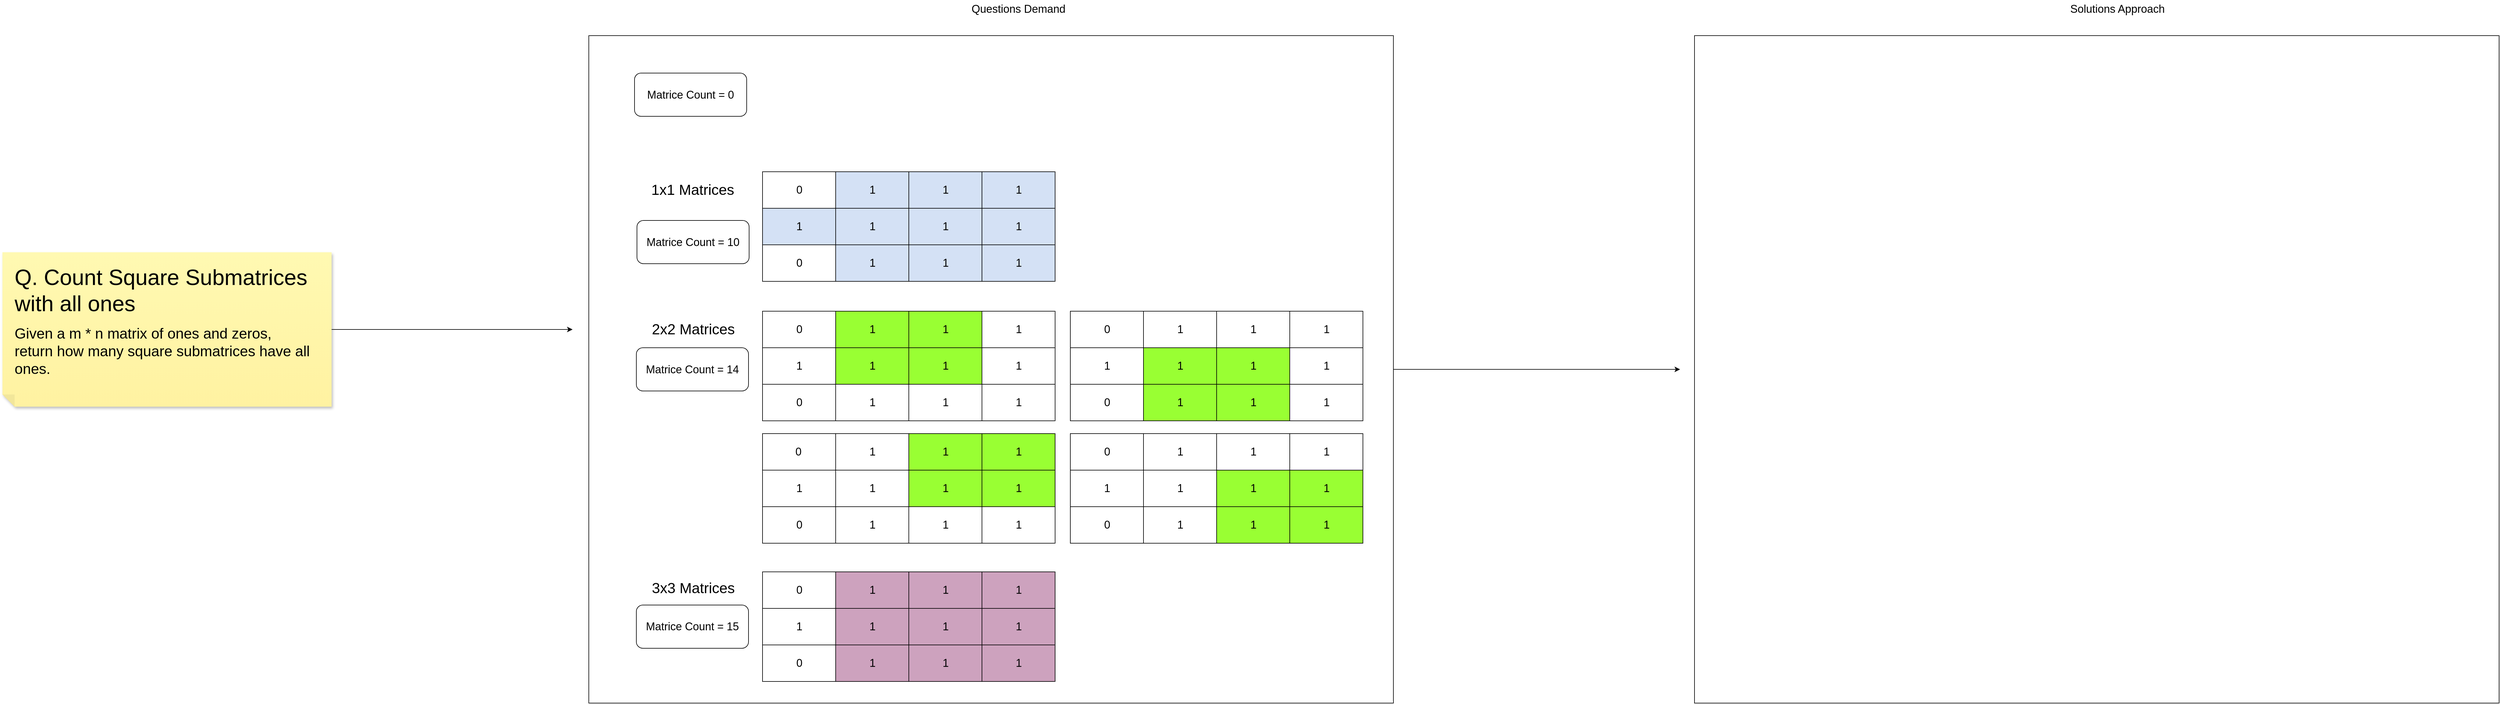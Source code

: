 <mxfile version="28.0.6">
  <diagram name="Page-1" id="ULUkzhYgD6v_UmCpMm7Z">
    <mxGraphModel dx="3225" dy="1708" grid="0" gridSize="10" guides="1" tooltips="1" connect="1" arrows="1" fold="1" page="0" pageScale="1" pageWidth="827" pageHeight="1169" math="0" shadow="0">
      <root>
        <mxCell id="0" />
        <mxCell id="1" parent="0" />
        <mxCell id="zK0bSrZWnV2F1K7VGcgv-6" value="" style="rounded=0;whiteSpace=wrap;html=1;" vertex="1" parent="1">
          <mxGeometry x="248" y="-29" width="120" height="60" as="geometry" />
        </mxCell>
        <mxCell id="zK0bSrZWnV2F1K7VGcgv-8" value="" style="rounded=0;whiteSpace=wrap;html=1;fillColor=#D4E1F5;" vertex="1" parent="1">
          <mxGeometry x="368" y="-29" width="120" height="60" as="geometry" />
        </mxCell>
        <mxCell id="zK0bSrZWnV2F1K7VGcgv-9" value="" style="rounded=0;whiteSpace=wrap;html=1;fillColor=#D4E1F5;" vertex="1" parent="1">
          <mxGeometry x="488" y="-29" width="120" height="60" as="geometry" />
        </mxCell>
        <mxCell id="zK0bSrZWnV2F1K7VGcgv-10" value="" style="rounded=0;whiteSpace=wrap;html=1;fillColor=#D4E1F5;" vertex="1" parent="1">
          <mxGeometry x="608" y="-29" width="120" height="60" as="geometry" />
        </mxCell>
        <mxCell id="zK0bSrZWnV2F1K7VGcgv-11" value="" style="rounded=0;whiteSpace=wrap;html=1;fillColor=#D4E1F5;" vertex="1" parent="1">
          <mxGeometry x="248" y="31" width="120" height="60" as="geometry" />
        </mxCell>
        <mxCell id="zK0bSrZWnV2F1K7VGcgv-12" value="" style="rounded=0;whiteSpace=wrap;html=1;fillColor=#D4E1F5;" vertex="1" parent="1">
          <mxGeometry x="368" y="31" width="120" height="60" as="geometry" />
        </mxCell>
        <mxCell id="zK0bSrZWnV2F1K7VGcgv-13" value="" style="rounded=0;whiteSpace=wrap;html=1;fillColor=#D4E1F5;" vertex="1" parent="1">
          <mxGeometry x="488" y="31" width="120" height="60" as="geometry" />
        </mxCell>
        <mxCell id="zK0bSrZWnV2F1K7VGcgv-14" value="" style="rounded=0;whiteSpace=wrap;html=1;fillColor=#D4E1F5;" vertex="1" parent="1">
          <mxGeometry x="608" y="31" width="120" height="60" as="geometry" />
        </mxCell>
        <mxCell id="zK0bSrZWnV2F1K7VGcgv-15" value="" style="rounded=0;whiteSpace=wrap;html=1;" vertex="1" parent="1">
          <mxGeometry x="248" y="91" width="120" height="60" as="geometry" />
        </mxCell>
        <mxCell id="zK0bSrZWnV2F1K7VGcgv-16" value="" style="rounded=0;whiteSpace=wrap;html=1;fillColor=#D4E1F5;" vertex="1" parent="1">
          <mxGeometry x="368" y="91" width="120" height="60" as="geometry" />
        </mxCell>
        <mxCell id="zK0bSrZWnV2F1K7VGcgv-17" value="" style="rounded=0;whiteSpace=wrap;html=1;fillColor=#D4E1F5;" vertex="1" parent="1">
          <mxGeometry x="488" y="91" width="120" height="60" as="geometry" />
        </mxCell>
        <mxCell id="zK0bSrZWnV2F1K7VGcgv-18" value="" style="rounded=0;whiteSpace=wrap;html=1;fillColor=#D4E1F5;" vertex="1" parent="1">
          <mxGeometry x="608" y="91" width="120" height="60" as="geometry" />
        </mxCell>
        <mxCell id="zK0bSrZWnV2F1K7VGcgv-19" value="&lt;font style=&quot;font-size: 18px;&quot;&gt;0&lt;/font&gt;" style="text;html=1;align=center;verticalAlign=middle;whiteSpace=wrap;rounded=0;" vertex="1" parent="1">
          <mxGeometry x="288.5" y="-13.5" width="39" height="29" as="geometry" />
        </mxCell>
        <mxCell id="zK0bSrZWnV2F1K7VGcgv-20" value="&lt;font style=&quot;font-size: 18px;&quot;&gt;1&lt;/font&gt;" style="text;html=1;align=center;verticalAlign=middle;whiteSpace=wrap;rounded=0;" vertex="1" parent="1">
          <mxGeometry x="408.5" y="-13.5" width="39" height="29" as="geometry" />
        </mxCell>
        <mxCell id="zK0bSrZWnV2F1K7VGcgv-21" value="&lt;font style=&quot;font-size: 18px;&quot;&gt;0&lt;/font&gt;" style="text;html=1;align=center;verticalAlign=middle;whiteSpace=wrap;rounded=0;" vertex="1" parent="1">
          <mxGeometry x="288.5" y="106.5" width="39" height="29" as="geometry" />
        </mxCell>
        <mxCell id="zK0bSrZWnV2F1K7VGcgv-22" value="&lt;font style=&quot;font-size: 18px;&quot;&gt;1&lt;/font&gt;" style="text;html=1;align=center;verticalAlign=middle;whiteSpace=wrap;rounded=0;" vertex="1" parent="1">
          <mxGeometry x="288.5" y="46.5" width="39" height="29" as="geometry" />
        </mxCell>
        <mxCell id="zK0bSrZWnV2F1K7VGcgv-23" value="&lt;font style=&quot;font-size: 18px;&quot;&gt;1&lt;/font&gt;" style="text;html=1;align=center;verticalAlign=middle;whiteSpace=wrap;rounded=0;" vertex="1" parent="1">
          <mxGeometry x="408.5" y="46.5" width="39" height="29" as="geometry" />
        </mxCell>
        <mxCell id="zK0bSrZWnV2F1K7VGcgv-24" value="&lt;font style=&quot;font-size: 18px;&quot;&gt;1&lt;/font&gt;" style="text;html=1;align=center;verticalAlign=middle;whiteSpace=wrap;rounded=0;" vertex="1" parent="1">
          <mxGeometry x="408.5" y="106.5" width="39" height="29" as="geometry" />
        </mxCell>
        <mxCell id="zK0bSrZWnV2F1K7VGcgv-25" value="&lt;font style=&quot;font-size: 18px;&quot;&gt;1&lt;/font&gt;" style="text;html=1;align=center;verticalAlign=middle;whiteSpace=wrap;rounded=0;" vertex="1" parent="1">
          <mxGeometry x="528.5" y="106.5" width="39" height="29" as="geometry" />
        </mxCell>
        <mxCell id="zK0bSrZWnV2F1K7VGcgv-28" value="&lt;font style=&quot;font-size: 18px;&quot;&gt;1&lt;/font&gt;" style="text;html=1;align=center;verticalAlign=middle;whiteSpace=wrap;rounded=0;" vertex="1" parent="1">
          <mxGeometry x="528.5" y="46.5" width="39" height="29" as="geometry" />
        </mxCell>
        <mxCell id="zK0bSrZWnV2F1K7VGcgv-29" value="&lt;font style=&quot;font-size: 18px;&quot;&gt;1&lt;/font&gt;" style="text;html=1;align=center;verticalAlign=middle;whiteSpace=wrap;rounded=0;" vertex="1" parent="1">
          <mxGeometry x="528.5" y="-13.5" width="39" height="29" as="geometry" />
        </mxCell>
        <mxCell id="zK0bSrZWnV2F1K7VGcgv-30" value="&lt;font style=&quot;font-size: 18px;&quot;&gt;1&lt;/font&gt;" style="text;html=1;align=center;verticalAlign=middle;whiteSpace=wrap;rounded=0;" vertex="1" parent="1">
          <mxGeometry x="648.5" y="106.5" width="39" height="29" as="geometry" />
        </mxCell>
        <mxCell id="zK0bSrZWnV2F1K7VGcgv-31" value="&lt;font style=&quot;font-size: 18px;&quot;&gt;1&lt;/font&gt;" style="text;html=1;align=center;verticalAlign=middle;whiteSpace=wrap;rounded=0;" vertex="1" parent="1">
          <mxGeometry x="648.5" y="46.5" width="39" height="29" as="geometry" />
        </mxCell>
        <mxCell id="zK0bSrZWnV2F1K7VGcgv-32" value="&lt;font style=&quot;font-size: 18px;&quot;&gt;1&lt;/font&gt;" style="text;html=1;align=center;verticalAlign=middle;whiteSpace=wrap;rounded=0;" vertex="1" parent="1">
          <mxGeometry x="648.5" y="-13.5" width="39" height="29" as="geometry" />
        </mxCell>
        <mxCell id="zK0bSrZWnV2F1K7VGcgv-33" value="" style="rounded=0;whiteSpace=wrap;html=1;" vertex="1" parent="1">
          <mxGeometry x="248" y="200" width="120" height="60" as="geometry" />
        </mxCell>
        <mxCell id="zK0bSrZWnV2F1K7VGcgv-34" value="" style="rounded=0;whiteSpace=wrap;html=1;fillColor=#99FF33;" vertex="1" parent="1">
          <mxGeometry x="368" y="200" width="120" height="60" as="geometry" />
        </mxCell>
        <mxCell id="zK0bSrZWnV2F1K7VGcgv-35" value="" style="rounded=0;whiteSpace=wrap;html=1;fillColor=#99FF33;" vertex="1" parent="1">
          <mxGeometry x="488" y="200" width="120" height="60" as="geometry" />
        </mxCell>
        <mxCell id="zK0bSrZWnV2F1K7VGcgv-36" value="" style="rounded=0;whiteSpace=wrap;html=1;" vertex="1" parent="1">
          <mxGeometry x="608" y="200" width="120" height="60" as="geometry" />
        </mxCell>
        <mxCell id="zK0bSrZWnV2F1K7VGcgv-37" value="" style="rounded=0;whiteSpace=wrap;html=1;" vertex="1" parent="1">
          <mxGeometry x="248" y="260" width="120" height="60" as="geometry" />
        </mxCell>
        <mxCell id="zK0bSrZWnV2F1K7VGcgv-38" value="" style="rounded=0;whiteSpace=wrap;html=1;fillColor=#99FF33;" vertex="1" parent="1">
          <mxGeometry x="368" y="260" width="120" height="60" as="geometry" />
        </mxCell>
        <mxCell id="zK0bSrZWnV2F1K7VGcgv-39" value="" style="rounded=0;whiteSpace=wrap;html=1;fillColor=#99FF33;" vertex="1" parent="1">
          <mxGeometry x="488" y="260" width="120" height="60" as="geometry" />
        </mxCell>
        <mxCell id="zK0bSrZWnV2F1K7VGcgv-40" value="" style="rounded=0;whiteSpace=wrap;html=1;" vertex="1" parent="1">
          <mxGeometry x="608" y="260" width="120" height="60" as="geometry" />
        </mxCell>
        <mxCell id="zK0bSrZWnV2F1K7VGcgv-41" value="" style="rounded=0;whiteSpace=wrap;html=1;" vertex="1" parent="1">
          <mxGeometry x="248" y="320" width="120" height="60" as="geometry" />
        </mxCell>
        <mxCell id="zK0bSrZWnV2F1K7VGcgv-42" value="" style="rounded=0;whiteSpace=wrap;html=1;" vertex="1" parent="1">
          <mxGeometry x="368" y="320" width="120" height="60" as="geometry" />
        </mxCell>
        <mxCell id="zK0bSrZWnV2F1K7VGcgv-43" value="" style="rounded=0;whiteSpace=wrap;html=1;" vertex="1" parent="1">
          <mxGeometry x="488" y="320" width="120" height="60" as="geometry" />
        </mxCell>
        <mxCell id="zK0bSrZWnV2F1K7VGcgv-44" value="" style="rounded=0;whiteSpace=wrap;html=1;" vertex="1" parent="1">
          <mxGeometry x="608" y="320" width="120" height="60" as="geometry" />
        </mxCell>
        <mxCell id="zK0bSrZWnV2F1K7VGcgv-45" value="&lt;font style=&quot;font-size: 18px;&quot;&gt;0&lt;/font&gt;" style="text;html=1;align=center;verticalAlign=middle;whiteSpace=wrap;rounded=0;" vertex="1" parent="1">
          <mxGeometry x="288.5" y="215.5" width="39" height="29" as="geometry" />
        </mxCell>
        <mxCell id="zK0bSrZWnV2F1K7VGcgv-46" value="&lt;font style=&quot;font-size: 18px;&quot;&gt;1&lt;/font&gt;" style="text;html=1;align=center;verticalAlign=middle;whiteSpace=wrap;rounded=0;" vertex="1" parent="1">
          <mxGeometry x="408.5" y="215.5" width="39" height="29" as="geometry" />
        </mxCell>
        <mxCell id="zK0bSrZWnV2F1K7VGcgv-47" value="&lt;font style=&quot;font-size: 18px;&quot;&gt;0&lt;/font&gt;" style="text;html=1;align=center;verticalAlign=middle;whiteSpace=wrap;rounded=0;" vertex="1" parent="1">
          <mxGeometry x="288.5" y="335.5" width="39" height="29" as="geometry" />
        </mxCell>
        <mxCell id="zK0bSrZWnV2F1K7VGcgv-48" value="&lt;font style=&quot;font-size: 18px;&quot;&gt;1&lt;/font&gt;" style="text;html=1;align=center;verticalAlign=middle;whiteSpace=wrap;rounded=0;" vertex="1" parent="1">
          <mxGeometry x="288.5" y="275.5" width="39" height="29" as="geometry" />
        </mxCell>
        <mxCell id="zK0bSrZWnV2F1K7VGcgv-49" value="&lt;font style=&quot;font-size: 18px;&quot;&gt;1&lt;/font&gt;" style="text;html=1;align=center;verticalAlign=middle;whiteSpace=wrap;rounded=0;" vertex="1" parent="1">
          <mxGeometry x="408.5" y="275.5" width="39" height="29" as="geometry" />
        </mxCell>
        <mxCell id="zK0bSrZWnV2F1K7VGcgv-50" value="&lt;font style=&quot;font-size: 18px;&quot;&gt;1&lt;/font&gt;" style="text;html=1;align=center;verticalAlign=middle;whiteSpace=wrap;rounded=0;" vertex="1" parent="1">
          <mxGeometry x="408.5" y="335.5" width="39" height="29" as="geometry" />
        </mxCell>
        <mxCell id="zK0bSrZWnV2F1K7VGcgv-51" value="&lt;font style=&quot;font-size: 18px;&quot;&gt;1&lt;/font&gt;" style="text;html=1;align=center;verticalAlign=middle;whiteSpace=wrap;rounded=0;" vertex="1" parent="1">
          <mxGeometry x="528.5" y="335.5" width="39" height="29" as="geometry" />
        </mxCell>
        <mxCell id="zK0bSrZWnV2F1K7VGcgv-52" value="&lt;font style=&quot;font-size: 18px;&quot;&gt;1&lt;/font&gt;" style="text;html=1;align=center;verticalAlign=middle;whiteSpace=wrap;rounded=0;" vertex="1" parent="1">
          <mxGeometry x="528.5" y="275.5" width="39" height="29" as="geometry" />
        </mxCell>
        <mxCell id="zK0bSrZWnV2F1K7VGcgv-53" value="&lt;font style=&quot;font-size: 18px;&quot;&gt;1&lt;/font&gt;" style="text;html=1;align=center;verticalAlign=middle;whiteSpace=wrap;rounded=0;" vertex="1" parent="1">
          <mxGeometry x="528.5" y="215.5" width="39" height="29" as="geometry" />
        </mxCell>
        <mxCell id="zK0bSrZWnV2F1K7VGcgv-54" value="&lt;font style=&quot;font-size: 18px;&quot;&gt;1&lt;/font&gt;" style="text;html=1;align=center;verticalAlign=middle;whiteSpace=wrap;rounded=0;" vertex="1" parent="1">
          <mxGeometry x="648.5" y="335.5" width="39" height="29" as="geometry" />
        </mxCell>
        <mxCell id="zK0bSrZWnV2F1K7VGcgv-55" value="&lt;font style=&quot;font-size: 18px;&quot;&gt;1&lt;/font&gt;" style="text;html=1;align=center;verticalAlign=middle;whiteSpace=wrap;rounded=0;" vertex="1" parent="1">
          <mxGeometry x="648.5" y="275.5" width="39" height="29" as="geometry" />
        </mxCell>
        <mxCell id="zK0bSrZWnV2F1K7VGcgv-56" value="&lt;font style=&quot;font-size: 18px;&quot;&gt;1&lt;/font&gt;" style="text;html=1;align=center;verticalAlign=middle;whiteSpace=wrap;rounded=0;" vertex="1" parent="1">
          <mxGeometry x="648.5" y="215.5" width="39" height="29" as="geometry" />
        </mxCell>
        <mxCell id="zK0bSrZWnV2F1K7VGcgv-57" value="" style="rounded=0;whiteSpace=wrap;html=1;" vertex="1" parent="1">
          <mxGeometry x="248" y="628" width="120" height="60" as="geometry" />
        </mxCell>
        <mxCell id="zK0bSrZWnV2F1K7VGcgv-58" value="" style="rounded=0;whiteSpace=wrap;html=1;fillColor=#CDA2BE;" vertex="1" parent="1">
          <mxGeometry x="368" y="628" width="120" height="60" as="geometry" />
        </mxCell>
        <mxCell id="zK0bSrZWnV2F1K7VGcgv-59" value="" style="rounded=0;whiteSpace=wrap;html=1;fillColor=#CDA2BE;" vertex="1" parent="1">
          <mxGeometry x="488" y="628" width="120" height="60" as="geometry" />
        </mxCell>
        <mxCell id="zK0bSrZWnV2F1K7VGcgv-60" value="" style="rounded=0;whiteSpace=wrap;html=1;fillColor=#CDA2BE;" vertex="1" parent="1">
          <mxGeometry x="608" y="628" width="120" height="60" as="geometry" />
        </mxCell>
        <mxCell id="zK0bSrZWnV2F1K7VGcgv-61" value="" style="rounded=0;whiteSpace=wrap;html=1;" vertex="1" parent="1">
          <mxGeometry x="248" y="688" width="120" height="60" as="geometry" />
        </mxCell>
        <mxCell id="zK0bSrZWnV2F1K7VGcgv-62" value="" style="rounded=0;whiteSpace=wrap;html=1;fillColor=#CDA2BE;" vertex="1" parent="1">
          <mxGeometry x="368" y="688" width="120" height="60" as="geometry" />
        </mxCell>
        <mxCell id="zK0bSrZWnV2F1K7VGcgv-63" value="" style="rounded=0;whiteSpace=wrap;html=1;fillColor=#CDA2BE;" vertex="1" parent="1">
          <mxGeometry x="488" y="688" width="120" height="60" as="geometry" />
        </mxCell>
        <mxCell id="zK0bSrZWnV2F1K7VGcgv-64" value="" style="rounded=0;whiteSpace=wrap;html=1;fillColor=#CDA2BE;" vertex="1" parent="1">
          <mxGeometry x="608" y="688" width="120" height="60" as="geometry" />
        </mxCell>
        <mxCell id="zK0bSrZWnV2F1K7VGcgv-65" value="" style="rounded=0;whiteSpace=wrap;html=1;" vertex="1" parent="1">
          <mxGeometry x="248" y="748" width="120" height="60" as="geometry" />
        </mxCell>
        <mxCell id="zK0bSrZWnV2F1K7VGcgv-66" value="" style="rounded=0;whiteSpace=wrap;html=1;fillColor=#CDA2BE;" vertex="1" parent="1">
          <mxGeometry x="368" y="748" width="120" height="60" as="geometry" />
        </mxCell>
        <mxCell id="zK0bSrZWnV2F1K7VGcgv-67" value="" style="rounded=0;whiteSpace=wrap;html=1;fillColor=#CDA2BE;" vertex="1" parent="1">
          <mxGeometry x="488" y="748" width="120" height="60" as="geometry" />
        </mxCell>
        <mxCell id="zK0bSrZWnV2F1K7VGcgv-68" value="" style="rounded=0;whiteSpace=wrap;html=1;fillColor=#CDA2BE;" vertex="1" parent="1">
          <mxGeometry x="608" y="748" width="120" height="60" as="geometry" />
        </mxCell>
        <mxCell id="zK0bSrZWnV2F1K7VGcgv-69" value="&lt;font style=&quot;font-size: 18px;&quot;&gt;0&lt;/font&gt;" style="text;html=1;align=center;verticalAlign=middle;whiteSpace=wrap;rounded=0;" vertex="1" parent="1">
          <mxGeometry x="288.5" y="643.5" width="39" height="29" as="geometry" />
        </mxCell>
        <mxCell id="zK0bSrZWnV2F1K7VGcgv-70" value="&lt;font style=&quot;font-size: 18px;&quot;&gt;1&lt;/font&gt;" style="text;html=1;align=center;verticalAlign=middle;whiteSpace=wrap;rounded=0;" vertex="1" parent="1">
          <mxGeometry x="408.5" y="643.5" width="39" height="29" as="geometry" />
        </mxCell>
        <mxCell id="zK0bSrZWnV2F1K7VGcgv-71" value="&lt;font style=&quot;font-size: 18px;&quot;&gt;0&lt;/font&gt;" style="text;html=1;align=center;verticalAlign=middle;whiteSpace=wrap;rounded=0;" vertex="1" parent="1">
          <mxGeometry x="288.5" y="763.5" width="39" height="29" as="geometry" />
        </mxCell>
        <mxCell id="zK0bSrZWnV2F1K7VGcgv-72" value="&lt;font style=&quot;font-size: 18px;&quot;&gt;1&lt;/font&gt;" style="text;html=1;align=center;verticalAlign=middle;whiteSpace=wrap;rounded=0;" vertex="1" parent="1">
          <mxGeometry x="288.5" y="703.5" width="39" height="29" as="geometry" />
        </mxCell>
        <mxCell id="zK0bSrZWnV2F1K7VGcgv-73" value="&lt;font style=&quot;font-size: 18px;&quot;&gt;1&lt;/font&gt;" style="text;html=1;align=center;verticalAlign=middle;whiteSpace=wrap;rounded=0;" vertex="1" parent="1">
          <mxGeometry x="408.5" y="703.5" width="39" height="29" as="geometry" />
        </mxCell>
        <mxCell id="zK0bSrZWnV2F1K7VGcgv-74" value="&lt;font style=&quot;font-size: 18px;&quot;&gt;1&lt;/font&gt;" style="text;html=1;align=center;verticalAlign=middle;whiteSpace=wrap;rounded=0;" vertex="1" parent="1">
          <mxGeometry x="408.5" y="763.5" width="39" height="29" as="geometry" />
        </mxCell>
        <mxCell id="zK0bSrZWnV2F1K7VGcgv-75" value="&lt;font style=&quot;font-size: 18px;&quot;&gt;1&lt;/font&gt;" style="text;html=1;align=center;verticalAlign=middle;whiteSpace=wrap;rounded=0;" vertex="1" parent="1">
          <mxGeometry x="528.5" y="763.5" width="39" height="29" as="geometry" />
        </mxCell>
        <mxCell id="zK0bSrZWnV2F1K7VGcgv-76" value="&lt;font style=&quot;font-size: 18px;&quot;&gt;1&lt;/font&gt;" style="text;html=1;align=center;verticalAlign=middle;whiteSpace=wrap;rounded=0;" vertex="1" parent="1">
          <mxGeometry x="528.5" y="703.5" width="39" height="29" as="geometry" />
        </mxCell>
        <mxCell id="zK0bSrZWnV2F1K7VGcgv-77" value="&lt;font style=&quot;font-size: 18px;&quot;&gt;1&lt;/font&gt;" style="text;html=1;align=center;verticalAlign=middle;whiteSpace=wrap;rounded=0;" vertex="1" parent="1">
          <mxGeometry x="528.5" y="643.5" width="39" height="29" as="geometry" />
        </mxCell>
        <mxCell id="zK0bSrZWnV2F1K7VGcgv-78" value="&lt;font style=&quot;font-size: 18px;&quot;&gt;1&lt;/font&gt;" style="text;html=1;align=center;verticalAlign=middle;whiteSpace=wrap;rounded=0;" vertex="1" parent="1">
          <mxGeometry x="648.5" y="763.5" width="39" height="29" as="geometry" />
        </mxCell>
        <mxCell id="zK0bSrZWnV2F1K7VGcgv-79" value="&lt;font style=&quot;font-size: 18px;&quot;&gt;1&lt;/font&gt;" style="text;html=1;align=center;verticalAlign=middle;whiteSpace=wrap;rounded=0;" vertex="1" parent="1">
          <mxGeometry x="648.5" y="703.5" width="39" height="29" as="geometry" />
        </mxCell>
        <mxCell id="zK0bSrZWnV2F1K7VGcgv-80" value="&lt;font style=&quot;font-size: 18px;&quot;&gt;1&lt;/font&gt;" style="text;html=1;align=center;verticalAlign=middle;whiteSpace=wrap;rounded=0;" vertex="1" parent="1">
          <mxGeometry x="648.5" y="643.5" width="39" height="29" as="geometry" />
        </mxCell>
        <mxCell id="zK0bSrZWnV2F1K7VGcgv-129" value="" style="rounded=0;whiteSpace=wrap;html=1;" vertex="1" parent="1">
          <mxGeometry x="753" y="200" width="120" height="60" as="geometry" />
        </mxCell>
        <mxCell id="zK0bSrZWnV2F1K7VGcgv-130" value="" style="rounded=0;whiteSpace=wrap;html=1;" vertex="1" parent="1">
          <mxGeometry x="873" y="200" width="120" height="60" as="geometry" />
        </mxCell>
        <mxCell id="zK0bSrZWnV2F1K7VGcgv-131" value="" style="rounded=0;whiteSpace=wrap;html=1;" vertex="1" parent="1">
          <mxGeometry x="993" y="200" width="120" height="60" as="geometry" />
        </mxCell>
        <mxCell id="zK0bSrZWnV2F1K7VGcgv-132" value="" style="rounded=0;whiteSpace=wrap;html=1;" vertex="1" parent="1">
          <mxGeometry x="1113" y="200" width="120" height="60" as="geometry" />
        </mxCell>
        <mxCell id="zK0bSrZWnV2F1K7VGcgv-133" value="" style="rounded=0;whiteSpace=wrap;html=1;" vertex="1" parent="1">
          <mxGeometry x="753" y="260" width="120" height="60" as="geometry" />
        </mxCell>
        <mxCell id="zK0bSrZWnV2F1K7VGcgv-134" value="" style="rounded=0;whiteSpace=wrap;html=1;fillColor=#99FF33;" vertex="1" parent="1">
          <mxGeometry x="873" y="260" width="120" height="60" as="geometry" />
        </mxCell>
        <mxCell id="zK0bSrZWnV2F1K7VGcgv-135" value="" style="rounded=0;whiteSpace=wrap;html=1;fillColor=#99FF33;" vertex="1" parent="1">
          <mxGeometry x="993" y="260" width="120" height="60" as="geometry" />
        </mxCell>
        <mxCell id="zK0bSrZWnV2F1K7VGcgv-136" value="" style="rounded=0;whiteSpace=wrap;html=1;" vertex="1" parent="1">
          <mxGeometry x="1113" y="260" width="120" height="60" as="geometry" />
        </mxCell>
        <mxCell id="zK0bSrZWnV2F1K7VGcgv-137" value="" style="rounded=0;whiteSpace=wrap;html=1;" vertex="1" parent="1">
          <mxGeometry x="753" y="320" width="120" height="60" as="geometry" />
        </mxCell>
        <mxCell id="zK0bSrZWnV2F1K7VGcgv-138" value="" style="rounded=0;whiteSpace=wrap;html=1;fillColor=#99FF33;" vertex="1" parent="1">
          <mxGeometry x="873" y="320" width="120" height="60" as="geometry" />
        </mxCell>
        <mxCell id="zK0bSrZWnV2F1K7VGcgv-139" value="" style="rounded=0;whiteSpace=wrap;html=1;fillColor=#99FF33;" vertex="1" parent="1">
          <mxGeometry x="993" y="320" width="120" height="60" as="geometry" />
        </mxCell>
        <mxCell id="zK0bSrZWnV2F1K7VGcgv-140" value="" style="rounded=0;whiteSpace=wrap;html=1;" vertex="1" parent="1">
          <mxGeometry x="1113" y="320" width="120" height="60" as="geometry" />
        </mxCell>
        <mxCell id="zK0bSrZWnV2F1K7VGcgv-141" value="&lt;font style=&quot;font-size: 18px;&quot;&gt;0&lt;/font&gt;" style="text;html=1;align=center;verticalAlign=middle;whiteSpace=wrap;rounded=0;" vertex="1" parent="1">
          <mxGeometry x="793.5" y="215.5" width="39" height="29" as="geometry" />
        </mxCell>
        <mxCell id="zK0bSrZWnV2F1K7VGcgv-142" value="&lt;font style=&quot;font-size: 18px;&quot;&gt;1&lt;/font&gt;" style="text;html=1;align=center;verticalAlign=middle;whiteSpace=wrap;rounded=0;" vertex="1" parent="1">
          <mxGeometry x="913.5" y="215.5" width="39" height="29" as="geometry" />
        </mxCell>
        <mxCell id="zK0bSrZWnV2F1K7VGcgv-143" value="&lt;font style=&quot;font-size: 18px;&quot;&gt;0&lt;/font&gt;" style="text;html=1;align=center;verticalAlign=middle;whiteSpace=wrap;rounded=0;" vertex="1" parent="1">
          <mxGeometry x="793.5" y="335.5" width="39" height="29" as="geometry" />
        </mxCell>
        <mxCell id="zK0bSrZWnV2F1K7VGcgv-144" value="&lt;font style=&quot;font-size: 18px;&quot;&gt;1&lt;/font&gt;" style="text;html=1;align=center;verticalAlign=middle;whiteSpace=wrap;rounded=0;" vertex="1" parent="1">
          <mxGeometry x="793.5" y="275.5" width="39" height="29" as="geometry" />
        </mxCell>
        <mxCell id="zK0bSrZWnV2F1K7VGcgv-145" value="&lt;font style=&quot;font-size: 18px;&quot;&gt;1&lt;/font&gt;" style="text;html=1;align=center;verticalAlign=middle;whiteSpace=wrap;rounded=0;" vertex="1" parent="1">
          <mxGeometry x="913.5" y="275.5" width="39" height="29" as="geometry" />
        </mxCell>
        <mxCell id="zK0bSrZWnV2F1K7VGcgv-146" value="&lt;font style=&quot;font-size: 18px;&quot;&gt;1&lt;/font&gt;" style="text;html=1;align=center;verticalAlign=middle;whiteSpace=wrap;rounded=0;" vertex="1" parent="1">
          <mxGeometry x="913.5" y="335.5" width="39" height="29" as="geometry" />
        </mxCell>
        <mxCell id="zK0bSrZWnV2F1K7VGcgv-147" value="&lt;font style=&quot;font-size: 18px;&quot;&gt;1&lt;/font&gt;" style="text;html=1;align=center;verticalAlign=middle;whiteSpace=wrap;rounded=0;" vertex="1" parent="1">
          <mxGeometry x="1033.5" y="335.5" width="39" height="29" as="geometry" />
        </mxCell>
        <mxCell id="zK0bSrZWnV2F1K7VGcgv-148" value="&lt;font style=&quot;font-size: 18px;&quot;&gt;1&lt;/font&gt;" style="text;html=1;align=center;verticalAlign=middle;whiteSpace=wrap;rounded=0;" vertex="1" parent="1">
          <mxGeometry x="1033.5" y="275.5" width="39" height="29" as="geometry" />
        </mxCell>
        <mxCell id="zK0bSrZWnV2F1K7VGcgv-149" value="&lt;font style=&quot;font-size: 18px;&quot;&gt;1&lt;/font&gt;" style="text;html=1;align=center;verticalAlign=middle;whiteSpace=wrap;rounded=0;" vertex="1" parent="1">
          <mxGeometry x="1033.5" y="215.5" width="39" height="29" as="geometry" />
        </mxCell>
        <mxCell id="zK0bSrZWnV2F1K7VGcgv-150" value="&lt;font style=&quot;font-size: 18px;&quot;&gt;1&lt;/font&gt;" style="text;html=1;align=center;verticalAlign=middle;whiteSpace=wrap;rounded=0;" vertex="1" parent="1">
          <mxGeometry x="1153.5" y="335.5" width="39" height="29" as="geometry" />
        </mxCell>
        <mxCell id="zK0bSrZWnV2F1K7VGcgv-151" value="&lt;font style=&quot;font-size: 18px;&quot;&gt;1&lt;/font&gt;" style="text;html=1;align=center;verticalAlign=middle;whiteSpace=wrap;rounded=0;" vertex="1" parent="1">
          <mxGeometry x="1153.5" y="275.5" width="39" height="29" as="geometry" />
        </mxCell>
        <mxCell id="zK0bSrZWnV2F1K7VGcgv-152" value="&lt;font style=&quot;font-size: 18px;&quot;&gt;1&lt;/font&gt;" style="text;html=1;align=center;verticalAlign=middle;whiteSpace=wrap;rounded=0;" vertex="1" parent="1">
          <mxGeometry x="1153.5" y="215.5" width="39" height="29" as="geometry" />
        </mxCell>
        <mxCell id="zK0bSrZWnV2F1K7VGcgv-177" value="" style="rounded=0;whiteSpace=wrap;html=1;" vertex="1" parent="1">
          <mxGeometry x="248" y="401" width="120" height="60" as="geometry" />
        </mxCell>
        <mxCell id="zK0bSrZWnV2F1K7VGcgv-178" value="" style="rounded=0;whiteSpace=wrap;html=1;" vertex="1" parent="1">
          <mxGeometry x="368" y="401" width="120" height="60" as="geometry" />
        </mxCell>
        <mxCell id="zK0bSrZWnV2F1K7VGcgv-179" value="" style="rounded=0;whiteSpace=wrap;html=1;fillColor=#99FF33;" vertex="1" parent="1">
          <mxGeometry x="488" y="401" width="120" height="60" as="geometry" />
        </mxCell>
        <mxCell id="zK0bSrZWnV2F1K7VGcgv-180" value="" style="rounded=0;whiteSpace=wrap;html=1;fillColor=#99FF33;" vertex="1" parent="1">
          <mxGeometry x="608" y="401" width="120" height="60" as="geometry" />
        </mxCell>
        <mxCell id="zK0bSrZWnV2F1K7VGcgv-181" value="" style="rounded=0;whiteSpace=wrap;html=1;" vertex="1" parent="1">
          <mxGeometry x="248" y="461" width="120" height="60" as="geometry" />
        </mxCell>
        <mxCell id="zK0bSrZWnV2F1K7VGcgv-182" value="" style="rounded=0;whiteSpace=wrap;html=1;" vertex="1" parent="1">
          <mxGeometry x="368" y="461" width="120" height="60" as="geometry" />
        </mxCell>
        <mxCell id="zK0bSrZWnV2F1K7VGcgv-183" value="" style="rounded=0;whiteSpace=wrap;html=1;fillColor=#99FF33;" vertex="1" parent="1">
          <mxGeometry x="488" y="461" width="120" height="60" as="geometry" />
        </mxCell>
        <mxCell id="zK0bSrZWnV2F1K7VGcgv-184" value="" style="rounded=0;whiteSpace=wrap;html=1;fillColor=#99FF33;" vertex="1" parent="1">
          <mxGeometry x="608" y="461" width="120" height="60" as="geometry" />
        </mxCell>
        <mxCell id="zK0bSrZWnV2F1K7VGcgv-185" value="" style="rounded=0;whiteSpace=wrap;html=1;" vertex="1" parent="1">
          <mxGeometry x="248" y="521" width="120" height="60" as="geometry" />
        </mxCell>
        <mxCell id="zK0bSrZWnV2F1K7VGcgv-186" value="" style="rounded=0;whiteSpace=wrap;html=1;" vertex="1" parent="1">
          <mxGeometry x="368" y="521" width="120" height="60" as="geometry" />
        </mxCell>
        <mxCell id="zK0bSrZWnV2F1K7VGcgv-187" value="" style="rounded=0;whiteSpace=wrap;html=1;" vertex="1" parent="1">
          <mxGeometry x="488" y="521" width="120" height="60" as="geometry" />
        </mxCell>
        <mxCell id="zK0bSrZWnV2F1K7VGcgv-188" value="" style="rounded=0;whiteSpace=wrap;html=1;" vertex="1" parent="1">
          <mxGeometry x="608" y="521" width="120" height="60" as="geometry" />
        </mxCell>
        <mxCell id="zK0bSrZWnV2F1K7VGcgv-189" value="&lt;font style=&quot;font-size: 18px;&quot;&gt;0&lt;/font&gt;" style="text;html=1;align=center;verticalAlign=middle;whiteSpace=wrap;rounded=0;" vertex="1" parent="1">
          <mxGeometry x="288.5" y="416.5" width="35.5" height="29" as="geometry" />
        </mxCell>
        <mxCell id="zK0bSrZWnV2F1K7VGcgv-190" value="&lt;font style=&quot;font-size: 18px;&quot;&gt;1&lt;/font&gt;" style="text;html=1;align=center;verticalAlign=middle;whiteSpace=wrap;rounded=0;" vertex="1" parent="1">
          <mxGeometry x="408.5" y="416.5" width="39" height="29" as="geometry" />
        </mxCell>
        <mxCell id="zK0bSrZWnV2F1K7VGcgv-191" value="&lt;font style=&quot;font-size: 18px;&quot;&gt;0&lt;/font&gt;" style="text;html=1;align=center;verticalAlign=middle;whiteSpace=wrap;rounded=0;" vertex="1" parent="1">
          <mxGeometry x="288.5" y="536.5" width="39" height="29" as="geometry" />
        </mxCell>
        <mxCell id="zK0bSrZWnV2F1K7VGcgv-192" value="&lt;font style=&quot;font-size: 18px;&quot;&gt;1&lt;/font&gt;" style="text;html=1;align=center;verticalAlign=middle;whiteSpace=wrap;rounded=0;" vertex="1" parent="1">
          <mxGeometry x="288.5" y="476.5" width="39" height="29" as="geometry" />
        </mxCell>
        <mxCell id="zK0bSrZWnV2F1K7VGcgv-193" value="&lt;font style=&quot;font-size: 18px;&quot;&gt;1&lt;/font&gt;" style="text;html=1;align=center;verticalAlign=middle;whiteSpace=wrap;rounded=0;" vertex="1" parent="1">
          <mxGeometry x="408.5" y="476.5" width="39" height="29" as="geometry" />
        </mxCell>
        <mxCell id="zK0bSrZWnV2F1K7VGcgv-194" value="&lt;font style=&quot;font-size: 18px;&quot;&gt;1&lt;/font&gt;" style="text;html=1;align=center;verticalAlign=middle;whiteSpace=wrap;rounded=0;" vertex="1" parent="1">
          <mxGeometry x="408.5" y="536.5" width="39" height="29" as="geometry" />
        </mxCell>
        <mxCell id="zK0bSrZWnV2F1K7VGcgv-195" value="&lt;font style=&quot;font-size: 18px;&quot;&gt;1&lt;/font&gt;" style="text;html=1;align=center;verticalAlign=middle;whiteSpace=wrap;rounded=0;" vertex="1" parent="1">
          <mxGeometry x="528.5" y="536.5" width="39" height="29" as="geometry" />
        </mxCell>
        <mxCell id="zK0bSrZWnV2F1K7VGcgv-196" value="&lt;font style=&quot;font-size: 18px;&quot;&gt;1&lt;/font&gt;" style="text;html=1;align=center;verticalAlign=middle;whiteSpace=wrap;rounded=0;" vertex="1" parent="1">
          <mxGeometry x="528.5" y="476.5" width="39" height="29" as="geometry" />
        </mxCell>
        <mxCell id="zK0bSrZWnV2F1K7VGcgv-197" value="&lt;font style=&quot;font-size: 18px;&quot;&gt;1&lt;/font&gt;" style="text;html=1;align=center;verticalAlign=middle;whiteSpace=wrap;rounded=0;" vertex="1" parent="1">
          <mxGeometry x="528.5" y="416.5" width="39" height="29" as="geometry" />
        </mxCell>
        <mxCell id="zK0bSrZWnV2F1K7VGcgv-198" value="&lt;font style=&quot;font-size: 18px;&quot;&gt;1&lt;/font&gt;" style="text;html=1;align=center;verticalAlign=middle;whiteSpace=wrap;rounded=0;" vertex="1" parent="1">
          <mxGeometry x="648.5" y="536.5" width="39" height="29" as="geometry" />
        </mxCell>
        <mxCell id="zK0bSrZWnV2F1K7VGcgv-199" value="&lt;font style=&quot;font-size: 18px;&quot;&gt;1&lt;/font&gt;" style="text;html=1;align=center;verticalAlign=middle;whiteSpace=wrap;rounded=0;" vertex="1" parent="1">
          <mxGeometry x="648.5" y="476.5" width="39" height="29" as="geometry" />
        </mxCell>
        <mxCell id="zK0bSrZWnV2F1K7VGcgv-200" value="&lt;font style=&quot;font-size: 18px;&quot;&gt;1&lt;/font&gt;" style="text;html=1;align=center;verticalAlign=middle;whiteSpace=wrap;rounded=0;" vertex="1" parent="1">
          <mxGeometry x="648.5" y="416.5" width="39" height="29" as="geometry" />
        </mxCell>
        <mxCell id="zK0bSrZWnV2F1K7VGcgv-201" value="" style="rounded=0;whiteSpace=wrap;html=1;" vertex="1" parent="1">
          <mxGeometry x="753" y="401" width="120" height="60" as="geometry" />
        </mxCell>
        <mxCell id="zK0bSrZWnV2F1K7VGcgv-202" value="" style="rounded=0;whiteSpace=wrap;html=1;" vertex="1" parent="1">
          <mxGeometry x="873" y="401" width="120" height="60" as="geometry" />
        </mxCell>
        <mxCell id="zK0bSrZWnV2F1K7VGcgv-203" value="" style="rounded=0;whiteSpace=wrap;html=1;" vertex="1" parent="1">
          <mxGeometry x="993" y="401" width="120" height="60" as="geometry" />
        </mxCell>
        <mxCell id="zK0bSrZWnV2F1K7VGcgv-204" value="" style="rounded=0;whiteSpace=wrap;html=1;" vertex="1" parent="1">
          <mxGeometry x="1113" y="401" width="120" height="60" as="geometry" />
        </mxCell>
        <mxCell id="zK0bSrZWnV2F1K7VGcgv-205" value="" style="rounded=0;whiteSpace=wrap;html=1;" vertex="1" parent="1">
          <mxGeometry x="753" y="461" width="120" height="60" as="geometry" />
        </mxCell>
        <mxCell id="zK0bSrZWnV2F1K7VGcgv-206" value="" style="rounded=0;whiteSpace=wrap;html=1;" vertex="1" parent="1">
          <mxGeometry x="873" y="461" width="120" height="60" as="geometry" />
        </mxCell>
        <mxCell id="zK0bSrZWnV2F1K7VGcgv-207" value="" style="rounded=0;whiteSpace=wrap;html=1;fillColor=#99FF33;" vertex="1" parent="1">
          <mxGeometry x="993" y="461" width="120" height="60" as="geometry" />
        </mxCell>
        <mxCell id="zK0bSrZWnV2F1K7VGcgv-208" value="" style="rounded=0;whiteSpace=wrap;html=1;fillColor=#99FF33;" vertex="1" parent="1">
          <mxGeometry x="1113" y="461" width="120" height="60" as="geometry" />
        </mxCell>
        <mxCell id="zK0bSrZWnV2F1K7VGcgv-209" value="" style="rounded=0;whiteSpace=wrap;html=1;" vertex="1" parent="1">
          <mxGeometry x="753" y="521" width="120" height="60" as="geometry" />
        </mxCell>
        <mxCell id="zK0bSrZWnV2F1K7VGcgv-210" value="" style="rounded=0;whiteSpace=wrap;html=1;" vertex="1" parent="1">
          <mxGeometry x="873" y="521" width="120" height="60" as="geometry" />
        </mxCell>
        <mxCell id="zK0bSrZWnV2F1K7VGcgv-211" value="" style="rounded=0;whiteSpace=wrap;html=1;fillColor=#99FF33;" vertex="1" parent="1">
          <mxGeometry x="993" y="521" width="120" height="60" as="geometry" />
        </mxCell>
        <mxCell id="zK0bSrZWnV2F1K7VGcgv-212" value="" style="rounded=0;whiteSpace=wrap;html=1;fillColor=#99FF33;" vertex="1" parent="1">
          <mxGeometry x="1113" y="521" width="120" height="60" as="geometry" />
        </mxCell>
        <mxCell id="zK0bSrZWnV2F1K7VGcgv-213" value="&lt;font style=&quot;font-size: 18px;&quot;&gt;0&lt;/font&gt;" style="text;html=1;align=center;verticalAlign=middle;whiteSpace=wrap;rounded=0;" vertex="1" parent="1">
          <mxGeometry x="793.5" y="416.5" width="39" height="29" as="geometry" />
        </mxCell>
        <mxCell id="zK0bSrZWnV2F1K7VGcgv-214" value="&lt;font style=&quot;font-size: 18px;&quot;&gt;1&lt;/font&gt;" style="text;html=1;align=center;verticalAlign=middle;whiteSpace=wrap;rounded=0;" vertex="1" parent="1">
          <mxGeometry x="913.5" y="416.5" width="39" height="29" as="geometry" />
        </mxCell>
        <mxCell id="zK0bSrZWnV2F1K7VGcgv-215" value="&lt;font style=&quot;font-size: 18px;&quot;&gt;0&lt;/font&gt;" style="text;html=1;align=center;verticalAlign=middle;whiteSpace=wrap;rounded=0;" vertex="1" parent="1">
          <mxGeometry x="793.5" y="536.5" width="39" height="29" as="geometry" />
        </mxCell>
        <mxCell id="zK0bSrZWnV2F1K7VGcgv-216" value="&lt;font style=&quot;font-size: 18px;&quot;&gt;1&lt;/font&gt;" style="text;html=1;align=center;verticalAlign=middle;whiteSpace=wrap;rounded=0;" vertex="1" parent="1">
          <mxGeometry x="793.5" y="476.5" width="39" height="29" as="geometry" />
        </mxCell>
        <mxCell id="zK0bSrZWnV2F1K7VGcgv-217" value="&lt;font style=&quot;font-size: 18px;&quot;&gt;1&lt;/font&gt;" style="text;html=1;align=center;verticalAlign=middle;whiteSpace=wrap;rounded=0;" vertex="1" parent="1">
          <mxGeometry x="913.5" y="476.5" width="39" height="29" as="geometry" />
        </mxCell>
        <mxCell id="zK0bSrZWnV2F1K7VGcgv-218" value="&lt;font style=&quot;font-size: 18px;&quot;&gt;1&lt;/font&gt;" style="text;html=1;align=center;verticalAlign=middle;whiteSpace=wrap;rounded=0;" vertex="1" parent="1">
          <mxGeometry x="913.5" y="536.5" width="39" height="29" as="geometry" />
        </mxCell>
        <mxCell id="zK0bSrZWnV2F1K7VGcgv-219" value="&lt;font style=&quot;font-size: 18px;&quot;&gt;1&lt;/font&gt;" style="text;html=1;align=center;verticalAlign=middle;whiteSpace=wrap;rounded=0;" vertex="1" parent="1">
          <mxGeometry x="1033.5" y="536.5" width="39" height="29" as="geometry" />
        </mxCell>
        <mxCell id="zK0bSrZWnV2F1K7VGcgv-220" value="&lt;font style=&quot;font-size: 18px;&quot;&gt;1&lt;/font&gt;" style="text;html=1;align=center;verticalAlign=middle;whiteSpace=wrap;rounded=0;" vertex="1" parent="1">
          <mxGeometry x="1033.5" y="476.5" width="39" height="29" as="geometry" />
        </mxCell>
        <mxCell id="zK0bSrZWnV2F1K7VGcgv-221" value="&lt;font style=&quot;font-size: 18px;&quot;&gt;1&lt;/font&gt;" style="text;html=1;align=center;verticalAlign=middle;whiteSpace=wrap;rounded=0;" vertex="1" parent="1">
          <mxGeometry x="1033.5" y="416.5" width="39" height="29" as="geometry" />
        </mxCell>
        <mxCell id="zK0bSrZWnV2F1K7VGcgv-222" value="&lt;font style=&quot;font-size: 18px;&quot;&gt;1&lt;/font&gt;" style="text;html=1;align=center;verticalAlign=middle;whiteSpace=wrap;rounded=0;" vertex="1" parent="1">
          <mxGeometry x="1153.5" y="536.5" width="39" height="29" as="geometry" />
        </mxCell>
        <mxCell id="zK0bSrZWnV2F1K7VGcgv-223" value="&lt;font style=&quot;font-size: 18px;&quot;&gt;1&lt;/font&gt;" style="text;html=1;align=center;verticalAlign=middle;whiteSpace=wrap;rounded=0;" vertex="1" parent="1">
          <mxGeometry x="1153.5" y="476.5" width="39" height="29" as="geometry" />
        </mxCell>
        <mxCell id="zK0bSrZWnV2F1K7VGcgv-224" value="&lt;font style=&quot;font-size: 18px;&quot;&gt;1&lt;/font&gt;" style="text;html=1;align=center;verticalAlign=middle;whiteSpace=wrap;rounded=0;" vertex="1" parent="1">
          <mxGeometry x="1153.5" y="416.5" width="39" height="29" as="geometry" />
        </mxCell>
        <mxCell id="zK0bSrZWnV2F1K7VGcgv-225" value="&lt;font style=&quot;font-size: 24px;&quot;&gt;1x1 Matrices&lt;/font&gt;" style="text;html=1;align=center;verticalAlign=middle;resizable=0;points=[];autosize=1;strokeColor=none;fillColor=none;" vertex="1" parent="1">
          <mxGeometry x="56" y="-19.5" width="154" height="41" as="geometry" />
        </mxCell>
        <mxCell id="zK0bSrZWnV2F1K7VGcgv-226" value="&lt;font style=&quot;font-size: 24px;&quot;&gt;2x2 Matrices&lt;/font&gt;" style="text;html=1;align=center;verticalAlign=middle;resizable=0;points=[];autosize=1;strokeColor=none;fillColor=none;" vertex="1" parent="1">
          <mxGeometry x="57" y="209.5" width="154" height="41" as="geometry" />
        </mxCell>
        <mxCell id="zK0bSrZWnV2F1K7VGcgv-227" value="&lt;font style=&quot;font-size: 24px;&quot;&gt;3x3 Matrices&lt;/font&gt;" style="text;html=1;align=center;verticalAlign=middle;resizable=0;points=[];autosize=1;strokeColor=none;fillColor=none;" vertex="1" parent="1">
          <mxGeometry x="57" y="634" width="154" height="41" as="geometry" />
        </mxCell>
        <mxCell id="zK0bSrZWnV2F1K7VGcgv-229" value="&lt;font style=&quot;font-size: 18px;&quot;&gt;Matrice Count = 0&lt;/font&gt;" style="rounded=1;whiteSpace=wrap;html=1;" vertex="1" parent="1">
          <mxGeometry x="38" y="-191" width="184" height="71" as="geometry" />
        </mxCell>
        <mxCell id="zK0bSrZWnV2F1K7VGcgv-230" value="&lt;font style=&quot;font-size: 18px;&quot;&gt;Matrice Count = 10&lt;/font&gt;" style="rounded=1;whiteSpace=wrap;html=1;" vertex="1" parent="1">
          <mxGeometry x="42" y="51" width="184" height="71" as="geometry" />
        </mxCell>
        <mxCell id="zK0bSrZWnV2F1K7VGcgv-231" value="&lt;font style=&quot;font-size: 18px;&quot;&gt;Matrice Count = 14&lt;/font&gt;" style="rounded=1;whiteSpace=wrap;html=1;" vertex="1" parent="1">
          <mxGeometry x="41" y="260" width="184" height="71" as="geometry" />
        </mxCell>
        <mxCell id="zK0bSrZWnV2F1K7VGcgv-232" value="&lt;font style=&quot;font-size: 18px;&quot;&gt;Matrice Count = 15&lt;/font&gt;" style="rounded=1;whiteSpace=wrap;html=1;" vertex="1" parent="1">
          <mxGeometry x="41" y="682.5" width="184" height="71" as="geometry" />
        </mxCell>
        <mxCell id="zK0bSrZWnV2F1K7VGcgv-239" style="edgeStyle=orthogonalEdgeStyle;rounded=0;orthogonalLoop=1;jettySize=auto;html=1;" edge="1" parent="1" source="zK0bSrZWnV2F1K7VGcgv-235">
          <mxGeometry relative="1" as="geometry">
            <mxPoint x="-63.667" y="230" as="targetPoint" />
          </mxGeometry>
        </mxCell>
        <mxCell id="zK0bSrZWnV2F1K7VGcgv-235" value="" style="shape=note;whiteSpace=wrap;html=1;backgroundOutline=1;fontColor=#000000;darkOpacity=0.05;fillColor=#FFF9B2;strokeColor=none;fillStyle=solid;direction=west;gradientDirection=north;gradientColor=#FFF2A1;shadow=1;size=20;pointerEvents=1;" vertex="1" parent="1">
          <mxGeometry x="-999" y="103.25" width="540" height="253.5" as="geometry" />
        </mxCell>
        <mxCell id="zK0bSrZWnV2F1K7VGcgv-236" value="&lt;font style=&quot;font-size: 24px;&quot;&gt;Given a m * n matrix of ones and zeros,&amp;nbsp;&lt;/font&gt;&lt;div&gt;&lt;font style=&quot;font-size: 24px;&quot;&gt;return how many square submatrices have all ones.&lt;/font&gt;&lt;/div&gt;" style="text;whiteSpace=wrap;html=1;" vertex="1" parent="1">
          <mxGeometry x="-981" y="215.75" width="499" height="93" as="geometry" />
        </mxCell>
        <mxCell id="zK0bSrZWnV2F1K7VGcgv-238" value="&lt;font style=&quot;font-size: 36px;&quot;&gt;Q. Count Square Submatrices with all ones&lt;/font&gt;" style="text;whiteSpace=wrap;html=1;" vertex="1" parent="1">
          <mxGeometry x="-981" y="115.75" width="539.83" height="100" as="geometry" />
        </mxCell>
        <mxCell id="zK0bSrZWnV2F1K7VGcgv-242" style="edgeStyle=orthogonalEdgeStyle;rounded=0;orthogonalLoop=1;jettySize=auto;html=1;" edge="1" parent="1" source="zK0bSrZWnV2F1K7VGcgv-240">
          <mxGeometry relative="1" as="geometry">
            <mxPoint x="1753.286" y="295.5" as="targetPoint" />
          </mxGeometry>
        </mxCell>
        <mxCell id="zK0bSrZWnV2F1K7VGcgv-240" value="" style="rounded=0;whiteSpace=wrap;html=1;fillColor=none;" vertex="1" parent="1">
          <mxGeometry x="-37" y="-252.5" width="1320" height="1096" as="geometry" />
        </mxCell>
        <mxCell id="zK0bSrZWnV2F1K7VGcgv-241" value="&lt;font style=&quot;font-size: 18px;&quot;&gt;Questions Demand&lt;/font&gt;" style="text;html=1;align=center;verticalAlign=middle;whiteSpace=wrap;rounded=0;" vertex="1" parent="1">
          <mxGeometry x="571.25" y="-311" width="193.5" height="30" as="geometry" />
        </mxCell>
        <mxCell id="zK0bSrZWnV2F1K7VGcgv-243" value="" style="rounded=0;whiteSpace=wrap;html=1;fillColor=none;" vertex="1" parent="1">
          <mxGeometry x="1777" y="-252.5" width="1320" height="1096" as="geometry" />
        </mxCell>
        <mxCell id="zK0bSrZWnV2F1K7VGcgv-244" value="&lt;font style=&quot;font-size: 18px;&quot;&gt;Solutions Approach&lt;/font&gt;" style="text;html=1;align=center;verticalAlign=middle;whiteSpace=wrap;rounded=0;" vertex="1" parent="1">
          <mxGeometry x="2374" y="-311" width="193.5" height="30" as="geometry" />
        </mxCell>
      </root>
    </mxGraphModel>
  </diagram>
</mxfile>
